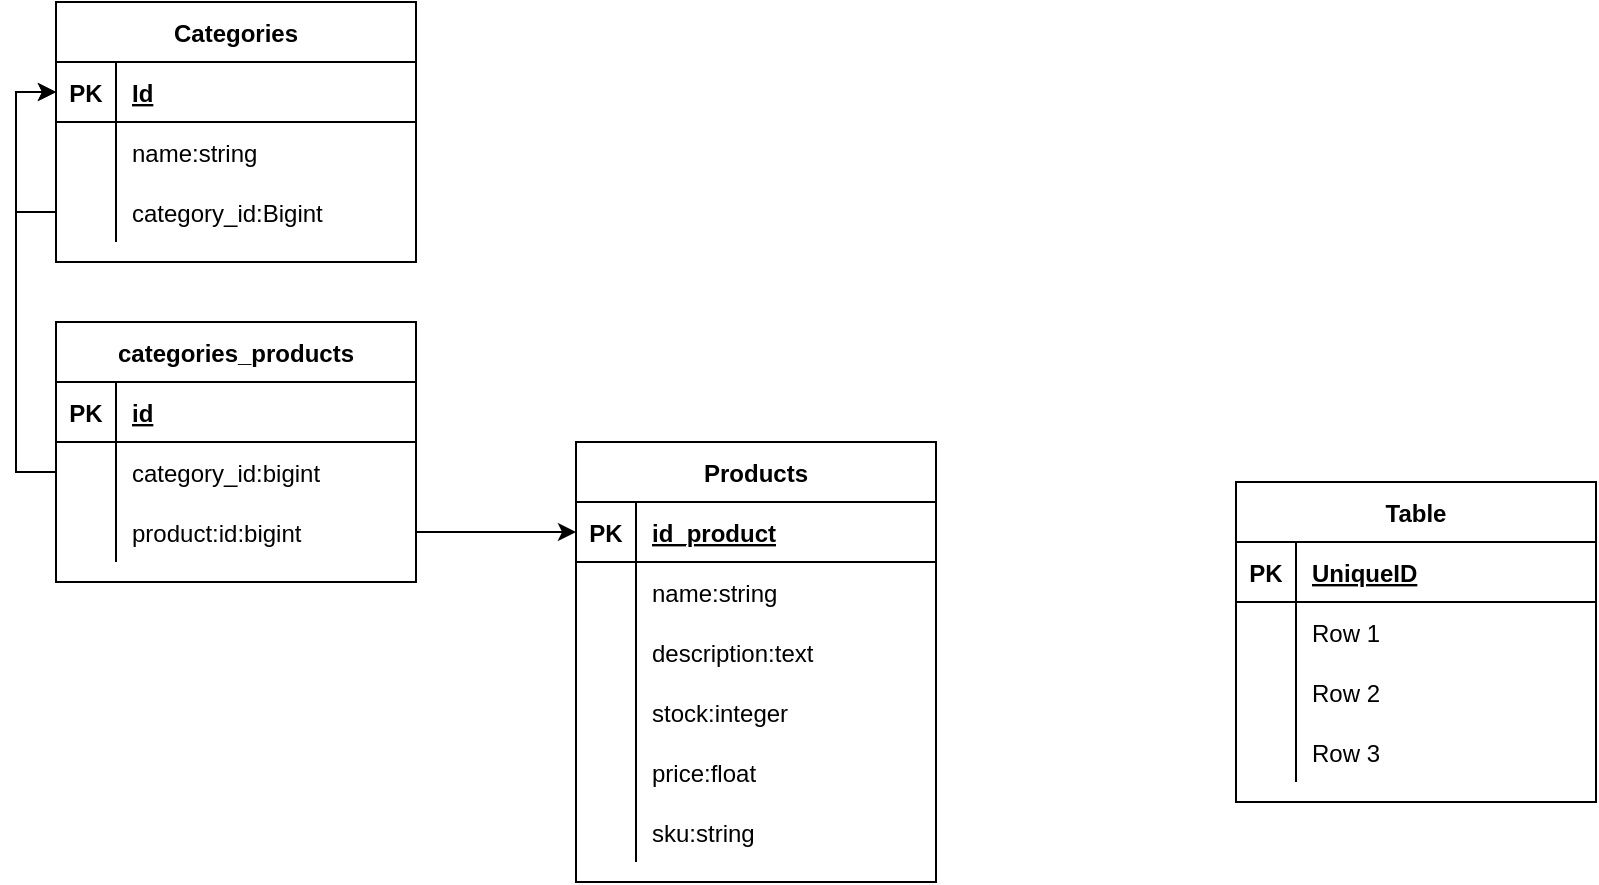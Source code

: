 <mxfile version="14.2.9" type="github"><diagram id="R2lEEEUBdFMjLlhIrx00" name="Page-1"><mxGraphModel dx="1590" dy="745" grid="1" gridSize="10" guides="1" tooltips="1" connect="1" arrows="1" fold="1" page="1" pageScale="1" pageWidth="850" pageHeight="1100" math="0" shadow="0" extFonts="Permanent Marker^https://fonts.googleapis.com/css?family=Permanent+Marker"><root><mxCell id="0"/><mxCell id="1" parent="0"/><mxCell id="KlQsDDyuzit7b74eauUE-1" value="Categories" style="shape=table;startSize=30;container=1;collapsible=1;childLayout=tableLayout;fixedRows=1;rowLines=0;fontStyle=1;align=center;resizeLast=1;" vertex="1" parent="1"><mxGeometry x="40" y="70" width="180" height="130" as="geometry"/></mxCell><mxCell id="KlQsDDyuzit7b74eauUE-2" value="" style="shape=partialRectangle;collapsible=0;dropTarget=0;pointerEvents=0;fillColor=none;top=0;left=0;bottom=1;right=0;points=[[0,0.5],[1,0.5]];portConstraint=eastwest;" vertex="1" parent="KlQsDDyuzit7b74eauUE-1"><mxGeometry y="30" width="180" height="30" as="geometry"/></mxCell><mxCell id="KlQsDDyuzit7b74eauUE-3" value="PK" style="shape=partialRectangle;connectable=0;fillColor=none;top=0;left=0;bottom=0;right=0;fontStyle=1;overflow=hidden;" vertex="1" parent="KlQsDDyuzit7b74eauUE-2"><mxGeometry width="30" height="30" as="geometry"/></mxCell><mxCell id="KlQsDDyuzit7b74eauUE-4" value="Id" style="shape=partialRectangle;connectable=0;fillColor=none;top=0;left=0;bottom=0;right=0;align=left;spacingLeft=6;fontStyle=5;overflow=hidden;" vertex="1" parent="KlQsDDyuzit7b74eauUE-2"><mxGeometry x="30" width="150" height="30" as="geometry"/></mxCell><mxCell id="KlQsDDyuzit7b74eauUE-5" value="" style="shape=partialRectangle;collapsible=0;dropTarget=0;pointerEvents=0;fillColor=none;top=0;left=0;bottom=0;right=0;points=[[0,0.5],[1,0.5]];portConstraint=eastwest;" vertex="1" parent="KlQsDDyuzit7b74eauUE-1"><mxGeometry y="60" width="180" height="30" as="geometry"/></mxCell><mxCell id="KlQsDDyuzit7b74eauUE-6" value="" style="shape=partialRectangle;connectable=0;fillColor=none;top=0;left=0;bottom=0;right=0;editable=1;overflow=hidden;" vertex="1" parent="KlQsDDyuzit7b74eauUE-5"><mxGeometry width="30" height="30" as="geometry"/></mxCell><mxCell id="KlQsDDyuzit7b74eauUE-7" value="name:string" style="shape=partialRectangle;connectable=0;fillColor=none;top=0;left=0;bottom=0;right=0;align=left;spacingLeft=6;overflow=hidden;" vertex="1" parent="KlQsDDyuzit7b74eauUE-5"><mxGeometry x="30" width="150" height="30" as="geometry"/></mxCell><mxCell id="KlQsDDyuzit7b74eauUE-20" style="edgeStyle=orthogonalEdgeStyle;rounded=0;orthogonalLoop=1;jettySize=auto;html=1;entryX=0;entryY=0.5;entryDx=0;entryDy=0;" edge="1" parent="KlQsDDyuzit7b74eauUE-1" source="KlQsDDyuzit7b74eauUE-8" target="KlQsDDyuzit7b74eauUE-2"><mxGeometry relative="1" as="geometry"/></mxCell><mxCell id="KlQsDDyuzit7b74eauUE-8" value="" style="shape=partialRectangle;collapsible=0;dropTarget=0;pointerEvents=0;fillColor=none;top=0;left=0;bottom=0;right=0;points=[[0,0.5],[1,0.5]];portConstraint=eastwest;" vertex="1" parent="KlQsDDyuzit7b74eauUE-1"><mxGeometry y="90" width="180" height="30" as="geometry"/></mxCell><mxCell id="KlQsDDyuzit7b74eauUE-9" value="" style="shape=partialRectangle;connectable=0;fillColor=none;top=0;left=0;bottom=0;right=0;editable=1;overflow=hidden;" vertex="1" parent="KlQsDDyuzit7b74eauUE-8"><mxGeometry width="30" height="30" as="geometry"/></mxCell><mxCell id="KlQsDDyuzit7b74eauUE-10" value="category_id:Bigint" style="shape=partialRectangle;connectable=0;fillColor=none;top=0;left=0;bottom=0;right=0;align=left;spacingLeft=6;overflow=hidden;" vertex="1" parent="KlQsDDyuzit7b74eauUE-8"><mxGeometry x="30" width="150" height="30" as="geometry"/></mxCell><mxCell id="KlQsDDyuzit7b74eauUE-21" value="Products" style="shape=table;startSize=30;container=1;collapsible=1;childLayout=tableLayout;fixedRows=1;rowLines=0;fontStyle=1;align=center;resizeLast=1;" vertex="1" parent="1"><mxGeometry x="300" y="290" width="180" height="220" as="geometry"/></mxCell><mxCell id="KlQsDDyuzit7b74eauUE-22" value="" style="shape=partialRectangle;collapsible=0;dropTarget=0;pointerEvents=0;fillColor=none;top=0;left=0;bottom=1;right=0;points=[[0,0.5],[1,0.5]];portConstraint=eastwest;" vertex="1" parent="KlQsDDyuzit7b74eauUE-21"><mxGeometry y="30" width="180" height="30" as="geometry"/></mxCell><mxCell id="KlQsDDyuzit7b74eauUE-23" value="PK" style="shape=partialRectangle;connectable=0;fillColor=none;top=0;left=0;bottom=0;right=0;fontStyle=1;overflow=hidden;" vertex="1" parent="KlQsDDyuzit7b74eauUE-22"><mxGeometry width="30" height="30" as="geometry"/></mxCell><mxCell id="KlQsDDyuzit7b74eauUE-24" value="id_product" style="shape=partialRectangle;connectable=0;fillColor=none;top=0;left=0;bottom=0;right=0;align=left;spacingLeft=6;fontStyle=5;overflow=hidden;" vertex="1" parent="KlQsDDyuzit7b74eauUE-22"><mxGeometry x="30" width="150" height="30" as="geometry"/></mxCell><mxCell id="KlQsDDyuzit7b74eauUE-25" value="" style="shape=partialRectangle;collapsible=0;dropTarget=0;pointerEvents=0;fillColor=none;top=0;left=0;bottom=0;right=0;points=[[0,0.5],[1,0.5]];portConstraint=eastwest;" vertex="1" parent="KlQsDDyuzit7b74eauUE-21"><mxGeometry y="60" width="180" height="30" as="geometry"/></mxCell><mxCell id="KlQsDDyuzit7b74eauUE-26" value="" style="shape=partialRectangle;connectable=0;fillColor=none;top=0;left=0;bottom=0;right=0;editable=1;overflow=hidden;" vertex="1" parent="KlQsDDyuzit7b74eauUE-25"><mxGeometry width="30" height="30" as="geometry"/></mxCell><mxCell id="KlQsDDyuzit7b74eauUE-27" value="name:string" style="shape=partialRectangle;connectable=0;fillColor=none;top=0;left=0;bottom=0;right=0;align=left;spacingLeft=6;overflow=hidden;" vertex="1" parent="KlQsDDyuzit7b74eauUE-25"><mxGeometry x="30" width="150" height="30" as="geometry"/></mxCell><mxCell id="KlQsDDyuzit7b74eauUE-28" value="" style="shape=partialRectangle;collapsible=0;dropTarget=0;pointerEvents=0;fillColor=none;top=0;left=0;bottom=0;right=0;points=[[0,0.5],[1,0.5]];portConstraint=eastwest;" vertex="1" parent="KlQsDDyuzit7b74eauUE-21"><mxGeometry y="90" width="180" height="30" as="geometry"/></mxCell><mxCell id="KlQsDDyuzit7b74eauUE-29" value="" style="shape=partialRectangle;connectable=0;fillColor=none;top=0;left=0;bottom=0;right=0;editable=1;overflow=hidden;" vertex="1" parent="KlQsDDyuzit7b74eauUE-28"><mxGeometry width="30" height="30" as="geometry"/></mxCell><mxCell id="KlQsDDyuzit7b74eauUE-30" value="description:text" style="shape=partialRectangle;connectable=0;fillColor=none;top=0;left=0;bottom=0;right=0;align=left;spacingLeft=6;overflow=hidden;" vertex="1" parent="KlQsDDyuzit7b74eauUE-28"><mxGeometry x="30" width="150" height="30" as="geometry"/></mxCell><mxCell id="KlQsDDyuzit7b74eauUE-31" value="" style="shape=partialRectangle;collapsible=0;dropTarget=0;pointerEvents=0;fillColor=none;top=0;left=0;bottom=0;right=0;points=[[0,0.5],[1,0.5]];portConstraint=eastwest;" vertex="1" parent="KlQsDDyuzit7b74eauUE-21"><mxGeometry y="120" width="180" height="30" as="geometry"/></mxCell><mxCell id="KlQsDDyuzit7b74eauUE-32" value="" style="shape=partialRectangle;connectable=0;fillColor=none;top=0;left=0;bottom=0;right=0;editable=1;overflow=hidden;" vertex="1" parent="KlQsDDyuzit7b74eauUE-31"><mxGeometry width="30" height="30" as="geometry"/></mxCell><mxCell id="KlQsDDyuzit7b74eauUE-33" value="stock:integer" style="shape=partialRectangle;connectable=0;fillColor=none;top=0;left=0;bottom=0;right=0;align=left;spacingLeft=6;overflow=hidden;" vertex="1" parent="KlQsDDyuzit7b74eauUE-31"><mxGeometry x="30" width="150" height="30" as="geometry"/></mxCell><mxCell id="KlQsDDyuzit7b74eauUE-60" value="" style="shape=partialRectangle;collapsible=0;dropTarget=0;pointerEvents=0;fillColor=none;top=0;left=0;bottom=0;right=0;points=[[0,0.5],[1,0.5]];portConstraint=eastwest;" vertex="1" parent="KlQsDDyuzit7b74eauUE-21"><mxGeometry y="150" width="180" height="30" as="geometry"/></mxCell><mxCell id="KlQsDDyuzit7b74eauUE-61" value="" style="shape=partialRectangle;connectable=0;fillColor=none;top=0;left=0;bottom=0;right=0;editable=1;overflow=hidden;" vertex="1" parent="KlQsDDyuzit7b74eauUE-60"><mxGeometry width="30" height="30" as="geometry"/></mxCell><mxCell id="KlQsDDyuzit7b74eauUE-62" value="price:float" style="shape=partialRectangle;connectable=0;fillColor=none;top=0;left=0;bottom=0;right=0;align=left;spacingLeft=6;overflow=hidden;" vertex="1" parent="KlQsDDyuzit7b74eauUE-60"><mxGeometry x="30" width="150" height="30" as="geometry"/></mxCell><mxCell id="KlQsDDyuzit7b74eauUE-63" value="" style="shape=partialRectangle;collapsible=0;dropTarget=0;pointerEvents=0;fillColor=none;top=0;left=0;bottom=0;right=0;points=[[0,0.5],[1,0.5]];portConstraint=eastwest;" vertex="1" parent="KlQsDDyuzit7b74eauUE-21"><mxGeometry y="180" width="180" height="30" as="geometry"/></mxCell><mxCell id="KlQsDDyuzit7b74eauUE-64" value="" style="shape=partialRectangle;connectable=0;fillColor=none;top=0;left=0;bottom=0;right=0;editable=1;overflow=hidden;" vertex="1" parent="KlQsDDyuzit7b74eauUE-63"><mxGeometry width="30" height="30" as="geometry"/></mxCell><mxCell id="KlQsDDyuzit7b74eauUE-65" value="sku:string" style="shape=partialRectangle;connectable=0;fillColor=none;top=0;left=0;bottom=0;right=0;align=left;spacingLeft=6;overflow=hidden;" vertex="1" parent="KlQsDDyuzit7b74eauUE-63"><mxGeometry x="30" width="150" height="30" as="geometry"/></mxCell><mxCell id="KlQsDDyuzit7b74eauUE-66" style="edgeStyle=orthogonalEdgeStyle;rounded=0;orthogonalLoop=1;jettySize=auto;html=1;entryX=0;entryY=0.5;entryDx=0;entryDy=0;exitX=0;exitY=0.5;exitDx=0;exitDy=0;" edge="1" parent="1" source="KlQsDDyuzit7b74eauUE-38" target="KlQsDDyuzit7b74eauUE-2"><mxGeometry relative="1" as="geometry"/></mxCell><mxCell id="KlQsDDyuzit7b74eauUE-34" value="categories_products" style="shape=table;startSize=30;container=1;collapsible=1;childLayout=tableLayout;fixedRows=1;rowLines=0;fontStyle=1;align=center;resizeLast=1;" vertex="1" parent="1"><mxGeometry x="40" y="230" width="180" height="130" as="geometry"/></mxCell><mxCell id="KlQsDDyuzit7b74eauUE-35" value="" style="shape=partialRectangle;collapsible=0;dropTarget=0;pointerEvents=0;fillColor=none;top=0;left=0;bottom=1;right=0;points=[[0,0.5],[1,0.5]];portConstraint=eastwest;" vertex="1" parent="KlQsDDyuzit7b74eauUE-34"><mxGeometry y="30" width="180" height="30" as="geometry"/></mxCell><mxCell id="KlQsDDyuzit7b74eauUE-36" value="PK" style="shape=partialRectangle;connectable=0;fillColor=none;top=0;left=0;bottom=0;right=0;fontStyle=1;overflow=hidden;" vertex="1" parent="KlQsDDyuzit7b74eauUE-35"><mxGeometry width="30" height="30" as="geometry"/></mxCell><mxCell id="KlQsDDyuzit7b74eauUE-37" value="id" style="shape=partialRectangle;connectable=0;fillColor=none;top=0;left=0;bottom=0;right=0;align=left;spacingLeft=6;fontStyle=5;overflow=hidden;" vertex="1" parent="KlQsDDyuzit7b74eauUE-35"><mxGeometry x="30" width="150" height="30" as="geometry"/></mxCell><mxCell id="KlQsDDyuzit7b74eauUE-38" value="" style="shape=partialRectangle;collapsible=0;dropTarget=0;pointerEvents=0;fillColor=none;top=0;left=0;bottom=0;right=0;points=[[0,0.5],[1,0.5]];portConstraint=eastwest;" vertex="1" parent="KlQsDDyuzit7b74eauUE-34"><mxGeometry y="60" width="180" height="30" as="geometry"/></mxCell><mxCell id="KlQsDDyuzit7b74eauUE-39" value="" style="shape=partialRectangle;connectable=0;fillColor=none;top=0;left=0;bottom=0;right=0;editable=1;overflow=hidden;" vertex="1" parent="KlQsDDyuzit7b74eauUE-38"><mxGeometry width="30" height="30" as="geometry"/></mxCell><mxCell id="KlQsDDyuzit7b74eauUE-40" value="category_id:bigint" style="shape=partialRectangle;connectable=0;fillColor=none;top=0;left=0;bottom=0;right=0;align=left;spacingLeft=6;overflow=hidden;" vertex="1" parent="KlQsDDyuzit7b74eauUE-38"><mxGeometry x="30" width="150" height="30" as="geometry"/></mxCell><mxCell id="KlQsDDyuzit7b74eauUE-41" value="" style="shape=partialRectangle;collapsible=0;dropTarget=0;pointerEvents=0;fillColor=none;top=0;left=0;bottom=0;right=0;points=[[0,0.5],[1,0.5]];portConstraint=eastwest;" vertex="1" parent="KlQsDDyuzit7b74eauUE-34"><mxGeometry y="90" width="180" height="30" as="geometry"/></mxCell><mxCell id="KlQsDDyuzit7b74eauUE-42" value="" style="shape=partialRectangle;connectable=0;fillColor=none;top=0;left=0;bottom=0;right=0;editable=1;overflow=hidden;" vertex="1" parent="KlQsDDyuzit7b74eauUE-41"><mxGeometry width="30" height="30" as="geometry"/></mxCell><mxCell id="KlQsDDyuzit7b74eauUE-43" value="product:id:bigint" style="shape=partialRectangle;connectable=0;fillColor=none;top=0;left=0;bottom=0;right=0;align=left;spacingLeft=6;overflow=hidden;" vertex="1" parent="KlQsDDyuzit7b74eauUE-41"><mxGeometry x="30" width="150" height="30" as="geometry"/></mxCell><mxCell id="KlQsDDyuzit7b74eauUE-47" value="Table" style="shape=table;startSize=30;container=1;collapsible=1;childLayout=tableLayout;fixedRows=1;rowLines=0;fontStyle=1;align=center;resizeLast=1;" vertex="1" parent="1"><mxGeometry x="630" y="310" width="180" height="160" as="geometry"/></mxCell><mxCell id="KlQsDDyuzit7b74eauUE-48" value="" style="shape=partialRectangle;collapsible=0;dropTarget=0;pointerEvents=0;fillColor=none;top=0;left=0;bottom=1;right=0;points=[[0,0.5],[1,0.5]];portConstraint=eastwest;" vertex="1" parent="KlQsDDyuzit7b74eauUE-47"><mxGeometry y="30" width="180" height="30" as="geometry"/></mxCell><mxCell id="KlQsDDyuzit7b74eauUE-49" value="PK" style="shape=partialRectangle;connectable=0;fillColor=none;top=0;left=0;bottom=0;right=0;fontStyle=1;overflow=hidden;" vertex="1" parent="KlQsDDyuzit7b74eauUE-48"><mxGeometry width="30" height="30" as="geometry"/></mxCell><mxCell id="KlQsDDyuzit7b74eauUE-50" value="UniqueID" style="shape=partialRectangle;connectable=0;fillColor=none;top=0;left=0;bottom=0;right=0;align=left;spacingLeft=6;fontStyle=5;overflow=hidden;" vertex="1" parent="KlQsDDyuzit7b74eauUE-48"><mxGeometry x="30" width="150" height="30" as="geometry"/></mxCell><mxCell id="KlQsDDyuzit7b74eauUE-51" value="" style="shape=partialRectangle;collapsible=0;dropTarget=0;pointerEvents=0;fillColor=none;top=0;left=0;bottom=0;right=0;points=[[0,0.5],[1,0.5]];portConstraint=eastwest;" vertex="1" parent="KlQsDDyuzit7b74eauUE-47"><mxGeometry y="60" width="180" height="30" as="geometry"/></mxCell><mxCell id="KlQsDDyuzit7b74eauUE-52" value="" style="shape=partialRectangle;connectable=0;fillColor=none;top=0;left=0;bottom=0;right=0;editable=1;overflow=hidden;" vertex="1" parent="KlQsDDyuzit7b74eauUE-51"><mxGeometry width="30" height="30" as="geometry"/></mxCell><mxCell id="KlQsDDyuzit7b74eauUE-53" value="Row 1" style="shape=partialRectangle;connectable=0;fillColor=none;top=0;left=0;bottom=0;right=0;align=left;spacingLeft=6;overflow=hidden;" vertex="1" parent="KlQsDDyuzit7b74eauUE-51"><mxGeometry x="30" width="150" height="30" as="geometry"/></mxCell><mxCell id="KlQsDDyuzit7b74eauUE-54" value="" style="shape=partialRectangle;collapsible=0;dropTarget=0;pointerEvents=0;fillColor=none;top=0;left=0;bottom=0;right=0;points=[[0,0.5],[1,0.5]];portConstraint=eastwest;" vertex="1" parent="KlQsDDyuzit7b74eauUE-47"><mxGeometry y="90" width="180" height="30" as="geometry"/></mxCell><mxCell id="KlQsDDyuzit7b74eauUE-55" value="" style="shape=partialRectangle;connectable=0;fillColor=none;top=0;left=0;bottom=0;right=0;editable=1;overflow=hidden;" vertex="1" parent="KlQsDDyuzit7b74eauUE-54"><mxGeometry width="30" height="30" as="geometry"/></mxCell><mxCell id="KlQsDDyuzit7b74eauUE-56" value="Row 2" style="shape=partialRectangle;connectable=0;fillColor=none;top=0;left=0;bottom=0;right=0;align=left;spacingLeft=6;overflow=hidden;" vertex="1" parent="KlQsDDyuzit7b74eauUE-54"><mxGeometry x="30" width="150" height="30" as="geometry"/></mxCell><mxCell id="KlQsDDyuzit7b74eauUE-57" value="" style="shape=partialRectangle;collapsible=0;dropTarget=0;pointerEvents=0;fillColor=none;top=0;left=0;bottom=0;right=0;points=[[0,0.5],[1,0.5]];portConstraint=eastwest;" vertex="1" parent="KlQsDDyuzit7b74eauUE-47"><mxGeometry y="120" width="180" height="30" as="geometry"/></mxCell><mxCell id="KlQsDDyuzit7b74eauUE-58" value="" style="shape=partialRectangle;connectable=0;fillColor=none;top=0;left=0;bottom=0;right=0;editable=1;overflow=hidden;" vertex="1" parent="KlQsDDyuzit7b74eauUE-57"><mxGeometry width="30" height="30" as="geometry"/></mxCell><mxCell id="KlQsDDyuzit7b74eauUE-59" value="Row 3" style="shape=partialRectangle;connectable=0;fillColor=none;top=0;left=0;bottom=0;right=0;align=left;spacingLeft=6;overflow=hidden;" vertex="1" parent="KlQsDDyuzit7b74eauUE-57"><mxGeometry x="30" width="150" height="30" as="geometry"/></mxCell><mxCell id="KlQsDDyuzit7b74eauUE-67" style="edgeStyle=orthogonalEdgeStyle;rounded=0;orthogonalLoop=1;jettySize=auto;html=1;exitX=1;exitY=0.5;exitDx=0;exitDy=0;entryX=0;entryY=0.5;entryDx=0;entryDy=0;" edge="1" parent="1" source="KlQsDDyuzit7b74eauUE-41" target="KlQsDDyuzit7b74eauUE-22"><mxGeometry relative="1" as="geometry"/></mxCell></root></mxGraphModel></diagram></mxfile>